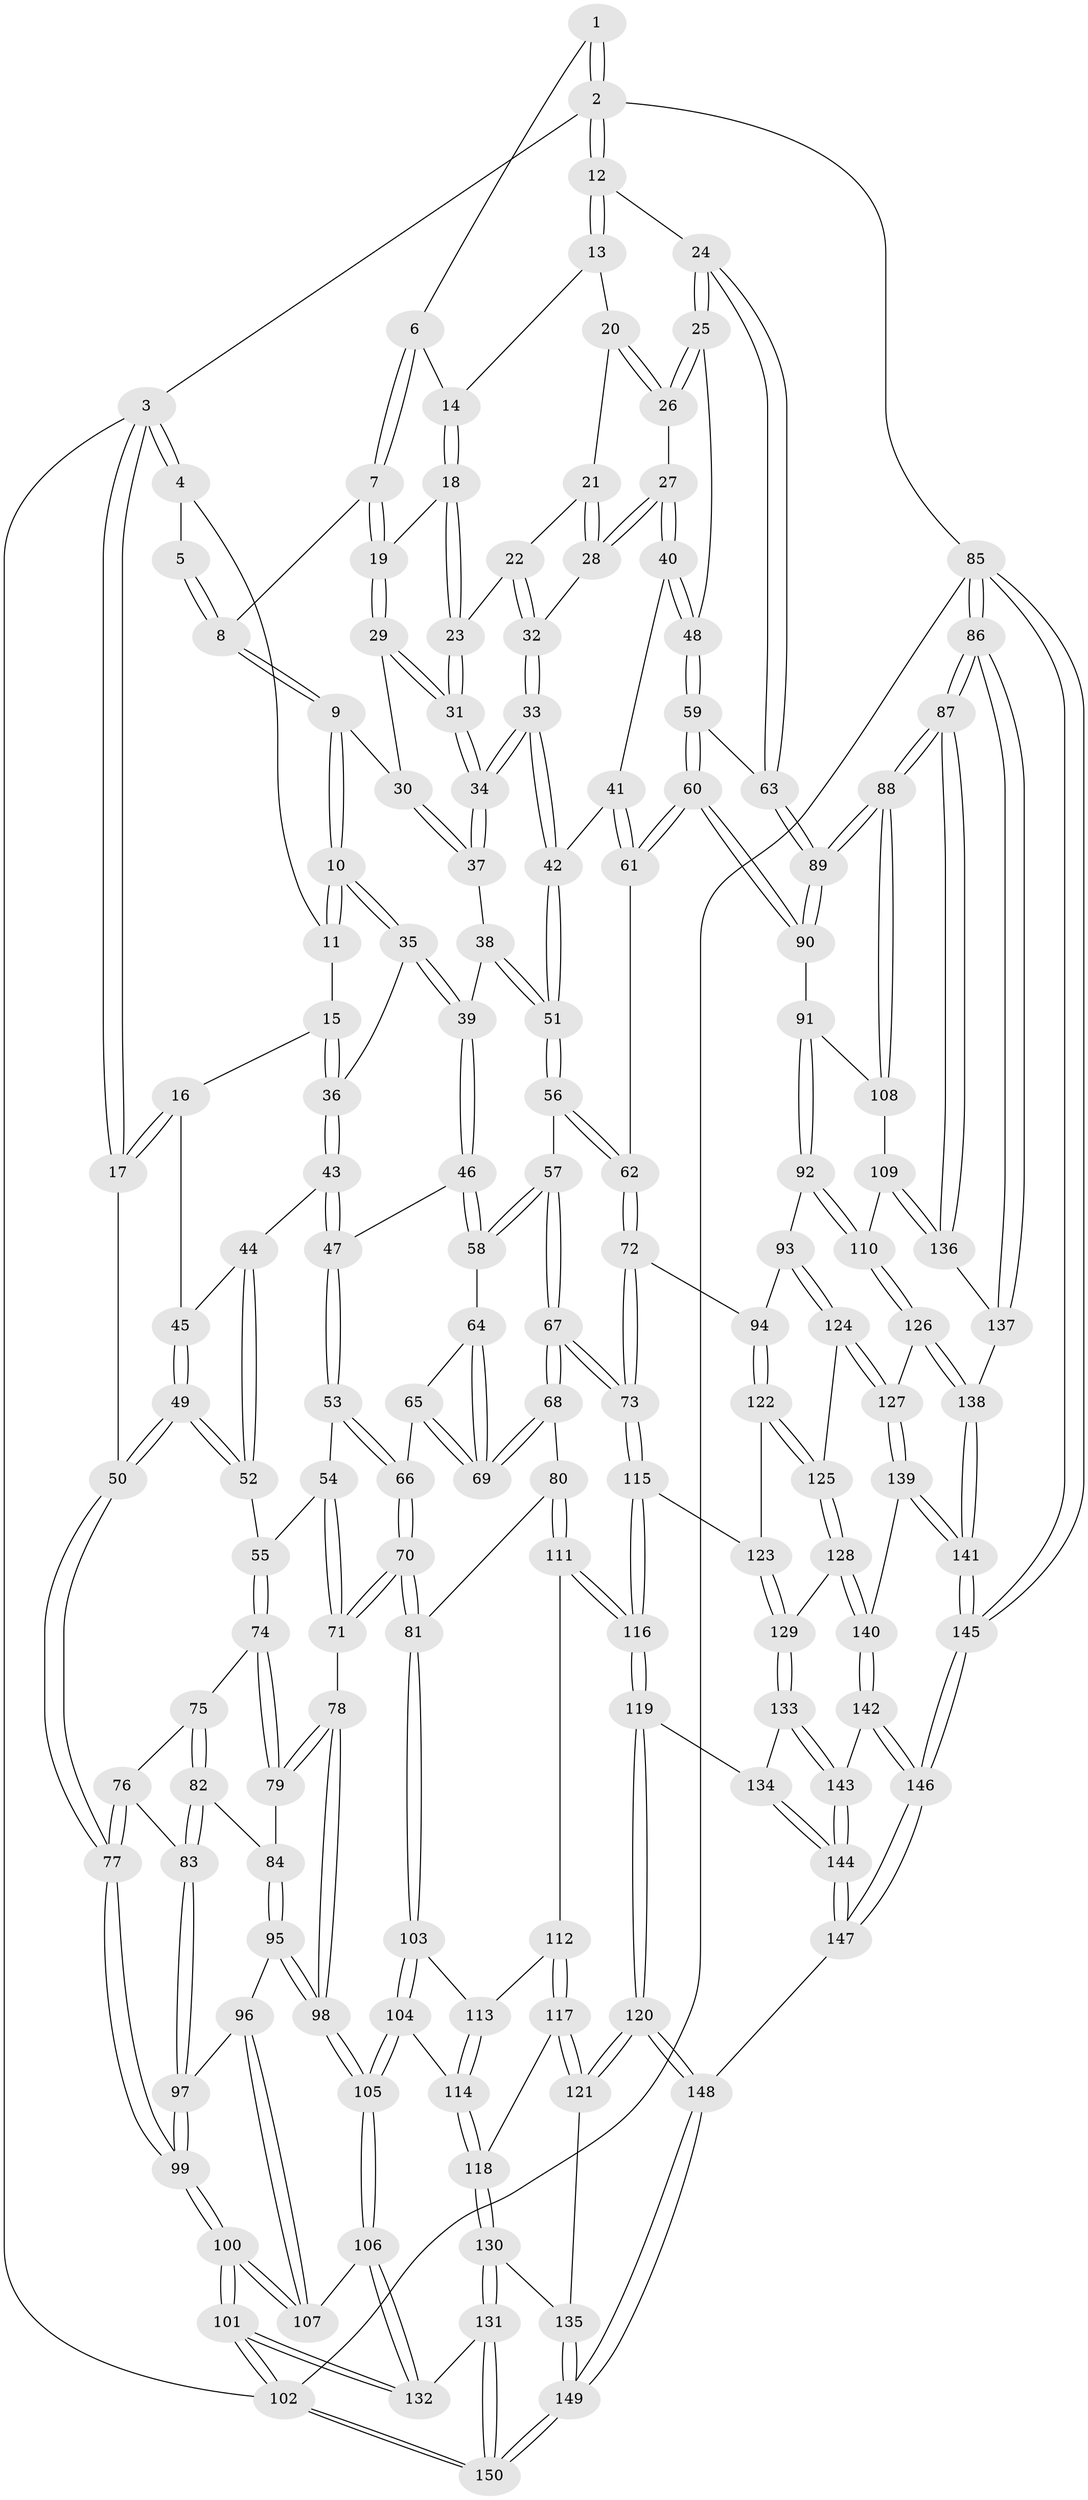 // Generated by graph-tools (version 1.1) at 2025/16/03/09/25 04:16:46]
// undirected, 150 vertices, 372 edges
graph export_dot {
graph [start="1"]
  node [color=gray90,style=filled];
  1 [pos="+0.7583942119224901+0"];
  2 [pos="+1+0"];
  3 [pos="+0+0"];
  4 [pos="+0.21600765956238627+0"];
  5 [pos="+0.5416206561418778+0"];
  6 [pos="+0.7216154798042589+0"];
  7 [pos="+0.5714963315650244+0.08400013791712618"];
  8 [pos="+0.5237042228950799+0.044302329240504826"];
  9 [pos="+0.4105735546443055+0.12557001747403923"];
  10 [pos="+0.34896767817876057+0.1282043496133436"];
  11 [pos="+0.23265462279401358+0"];
  12 [pos="+1+0.07559279567257135"];
  13 [pos="+0.7753777507145491+0.08238904797945666"];
  14 [pos="+0.721973617227455+0.020819035349684847"];
  15 [pos="+0.16602557104050258+0.1462617834280872"];
  16 [pos="+0.10193506169579272+0.1594331609320754"];
  17 [pos="+0+0"];
  18 [pos="+0.6821233684580044+0.09599321785782015"];
  19 [pos="+0.5826705750086429+0.0975990882901485"];
  20 [pos="+0.7631884899589906+0.12769571585660225"];
  21 [pos="+0.7438437358985344+0.13205083270958395"];
  22 [pos="+0.705868251003504+0.13417077209433736"];
  23 [pos="+0.6993945513535756+0.13207728316338704"];
  24 [pos="+1+0.09371597686770698"];
  25 [pos="+1+0.2087167116335617"];
  26 [pos="+0.8390433136270333+0.19677053845016815"];
  27 [pos="+0.8028628978805216+0.2080183022610333"];
  28 [pos="+0.7542544339809936+0.2049686064324382"];
  29 [pos="+0.5885367795625135+0.1772746823847201"];
  30 [pos="+0.4570404717862424+0.17418422768257932"];
  31 [pos="+0.6235913259230251+0.2547555556711566"];
  32 [pos="+0.7456253686265141+0.205569744525194"];
  33 [pos="+0.6317303916811512+0.26989905622739635"];
  34 [pos="+0.6240526774682755+0.2597418242302173"];
  35 [pos="+0.3370816577662677+0.14521103434479346"];
  36 [pos="+0.27181219044064053+0.17963954742665122"];
  37 [pos="+0.49601422726879346+0.26224311174318854"];
  38 [pos="+0.45673540448650474+0.3060675063178188"];
  39 [pos="+0.3947773083497877+0.3257511731319516"];
  40 [pos="+0.7104031588684055+0.34447497976432856"];
  41 [pos="+0.670130070556561+0.3468639433077256"];
  42 [pos="+0.6570853062792258+0.34277055265593265"];
  43 [pos="+0.22524872028805765+0.2979321308517889"];
  44 [pos="+0.16583660742394887+0.3056333416041761"];
  45 [pos="+0.1256106795764145+0.25716982910693115"];
  46 [pos="+0.3788151343677572+0.35193194264146915"];
  47 [pos="+0.3016536472445224+0.3832429845975341"];
  48 [pos="+0.8502482328837598+0.36783962955124694"];
  49 [pos="+0+0.3534676528212782"];
  50 [pos="+0+0.3474088037947886"];
  51 [pos="+0.5755546773260478+0.424831585150295"];
  52 [pos="+0.08157737727999155+0.4151858946332977"];
  53 [pos="+0.28301714057601257+0.4376203771122477"];
  54 [pos="+0.1684381667435112+0.45648951812246946"];
  55 [pos="+0.10437119173962404+0.44249694998004446"];
  56 [pos="+0.5721179095336029+0.43178947074121143"];
  57 [pos="+0.5259884300192244+0.452217583342939"];
  58 [pos="+0.4559265966861842+0.4432701334740014"];
  59 [pos="+0.8509975691741866+0.4968715801105303"];
  60 [pos="+0.8455637452240702+0.5455676053123494"];
  61 [pos="+0.7405399630522714+0.5058969461565492"];
  62 [pos="+0.6316290977140522+0.5437693029815582"];
  63 [pos="+1+0.29989375286994724"];
  64 [pos="+0.42712788262474216+0.47521855708018507"];
  65 [pos="+0.3064822435348857+0.47071789937579733"];
  66 [pos="+0.29340146240550397+0.46418090750937596"];
  67 [pos="+0.4653376304569945+0.6512389651774005"];
  68 [pos="+0.4226384965237215+0.6281705817278891"];
  69 [pos="+0.4059984235568406+0.5650514498623401"];
  70 [pos="+0.25743752476954584+0.6084253872170402"];
  71 [pos="+0.21257106912075074+0.5984944549516273"];
  72 [pos="+0.622272807639706+0.5989900101054647"];
  73 [pos="+0.4798119894644077+0.6678878580732578"];
  74 [pos="+0.10058462529651063+0.4858790123556553"];
  75 [pos="+0.07428048217435003+0.5238266987676612"];
  76 [pos="+0.03753095936341882+0.5374060635414692"];
  77 [pos="+0+0.3624793414135362"];
  78 [pos="+0.1959077596019478+0.6006790561137645"];
  79 [pos="+0.13808481620309576+0.5732826604302335"];
  80 [pos="+0.3055469940590211+0.6343198313615094"];
  81 [pos="+0.27733259332199883+0.6324555459647097"];
  82 [pos="+0.05908145010186532+0.6023972224929172"];
  83 [pos="+0+0.6029730261584024"];
  84 [pos="+0.07245151116963548+0.6095769296002272"];
  85 [pos="+1+1"];
  86 [pos="+1+1"];
  87 [pos="+1+0.726996565130883"];
  88 [pos="+1+0.7071825297758613"];
  89 [pos="+1+0.4786957124184541"];
  90 [pos="+0.8463938155191741+0.5473869843738546"];
  91 [pos="+0.8440746231360491+0.5774771847206769"];
  92 [pos="+0.7998645019436955+0.6451017149913235"];
  93 [pos="+0.7403571804060948+0.6741122455075302"];
  94 [pos="+0.7209602376841802+0.6714115836936048"];
  95 [pos="+0.08999213790045821+0.65041466095603"];
  96 [pos="+0.07117793457731997+0.6745021054352359"];
  97 [pos="+0+0.6200421710363336"];
  98 [pos="+0.13535583862166795+0.6634003759933372"];
  99 [pos="+0+0.6373567107513919"];
  100 [pos="+0+0.7482759332337242"];
  101 [pos="+0+0.8821660030356454"];
  102 [pos="+0+1"];
  103 [pos="+0.27357726076839334+0.643046947747634"];
  104 [pos="+0.1897766847363492+0.7521627055758999"];
  105 [pos="+0.16031973207255365+0.7648397581792833"];
  106 [pos="+0.14293954084716642+0.78570997716729"];
  107 [pos="+0.05578209758308108+0.7262729033015445"];
  108 [pos="+0.9561491329851944+0.6540946175292287"];
  109 [pos="+0.8942463663512481+0.777901655398789"];
  110 [pos="+0.8836206668223888+0.775218342136299"];
  111 [pos="+0.341715282746491+0.7401855253233133"];
  112 [pos="+0.3087944369895288+0.7467045415404435"];
  113 [pos="+0.28821212172538063+0.7023340484159624"];
  114 [pos="+0.26232511011813936+0.779373365728573"];
  115 [pos="+0.48253859776883457+0.6952819991809521"];
  116 [pos="+0.4612919264561492+0.7823039057122558"];
  117 [pos="+0.2948612863078341+0.796862813424556"];
  118 [pos="+0.27540837479682223+0.7878557669433419"];
  119 [pos="+0.4561762974312324+0.8507526232375794"];
  120 [pos="+0.40249099477292105+0.907963788781359"];
  121 [pos="+0.3673137314844554+0.8967909151451757"];
  122 [pos="+0.640160730851947+0.7385208178396054"];
  123 [pos="+0.6269435083466808+0.7417800704470638"];
  124 [pos="+0.7450369982162773+0.8161961654558608"];
  125 [pos="+0.6972602175603269+0.8324901441810895"];
  126 [pos="+0.8022942842607241+0.829490288733979"];
  127 [pos="+0.7580229692256636+0.8238226574482292"];
  128 [pos="+0.6951330597159273+0.8341433664096418"];
  129 [pos="+0.603828318523826+0.8624113929782425"];
  130 [pos="+0.15501606607501175+0.8951327467042771"];
  131 [pos="+0.13447667931519625+0.8933504635771071"];
  132 [pos="+0.12665462963402355+0.8846363124414773"];
  133 [pos="+0.591697327989364+0.8711109586871074"];
  134 [pos="+0.5676655749333684+0.8728396785066289"];
  135 [pos="+0.2323626611956233+0.9057933996326657"];
  136 [pos="+0.9435988722280911+0.8103824798721767"];
  137 [pos="+0.9301267999553199+0.8742474551903315"];
  138 [pos="+0.8665371537054484+0.9517821718539279"];
  139 [pos="+0.756009741968687+0.9238679981022723"];
  140 [pos="+0.7076521740034301+0.9363191206953891"];
  141 [pos="+0.8588566429982545+0.9865005464527278"];
  142 [pos="+0.6785207414094003+0.9657332031496259"];
  143 [pos="+0.6388092074438343+0.9264799660948675"];
  144 [pos="+0.5846961890525676+0.9961190850956361"];
  145 [pos="+0.9144457403008939+1"];
  146 [pos="+0.6850411381294766+1"];
  147 [pos="+0.5932749156700338+1"];
  148 [pos="+0.42369834806836437+1"];
  149 [pos="+0.2753225900660991+1"];
  150 [pos="+0.1271038794652379+1"];
  1 -- 2;
  1 -- 2;
  1 -- 6;
  2 -- 3;
  2 -- 12;
  2 -- 12;
  2 -- 85;
  3 -- 4;
  3 -- 4;
  3 -- 17;
  3 -- 17;
  3 -- 102;
  4 -- 5;
  4 -- 11;
  5 -- 8;
  5 -- 8;
  6 -- 7;
  6 -- 7;
  6 -- 14;
  7 -- 8;
  7 -- 19;
  7 -- 19;
  8 -- 9;
  8 -- 9;
  9 -- 10;
  9 -- 10;
  9 -- 30;
  10 -- 11;
  10 -- 11;
  10 -- 35;
  10 -- 35;
  11 -- 15;
  12 -- 13;
  12 -- 13;
  12 -- 24;
  13 -- 14;
  13 -- 20;
  14 -- 18;
  14 -- 18;
  15 -- 16;
  15 -- 36;
  15 -- 36;
  16 -- 17;
  16 -- 17;
  16 -- 45;
  17 -- 50;
  18 -- 19;
  18 -- 23;
  18 -- 23;
  19 -- 29;
  19 -- 29;
  20 -- 21;
  20 -- 26;
  20 -- 26;
  21 -- 22;
  21 -- 28;
  21 -- 28;
  22 -- 23;
  22 -- 32;
  22 -- 32;
  23 -- 31;
  23 -- 31;
  24 -- 25;
  24 -- 25;
  24 -- 63;
  24 -- 63;
  25 -- 26;
  25 -- 26;
  25 -- 48;
  26 -- 27;
  27 -- 28;
  27 -- 28;
  27 -- 40;
  27 -- 40;
  28 -- 32;
  29 -- 30;
  29 -- 31;
  29 -- 31;
  30 -- 37;
  30 -- 37;
  31 -- 34;
  31 -- 34;
  32 -- 33;
  32 -- 33;
  33 -- 34;
  33 -- 34;
  33 -- 42;
  33 -- 42;
  34 -- 37;
  34 -- 37;
  35 -- 36;
  35 -- 39;
  35 -- 39;
  36 -- 43;
  36 -- 43;
  37 -- 38;
  38 -- 39;
  38 -- 51;
  38 -- 51;
  39 -- 46;
  39 -- 46;
  40 -- 41;
  40 -- 48;
  40 -- 48;
  41 -- 42;
  41 -- 61;
  41 -- 61;
  42 -- 51;
  42 -- 51;
  43 -- 44;
  43 -- 47;
  43 -- 47;
  44 -- 45;
  44 -- 52;
  44 -- 52;
  45 -- 49;
  45 -- 49;
  46 -- 47;
  46 -- 58;
  46 -- 58;
  47 -- 53;
  47 -- 53;
  48 -- 59;
  48 -- 59;
  49 -- 50;
  49 -- 50;
  49 -- 52;
  49 -- 52;
  50 -- 77;
  50 -- 77;
  51 -- 56;
  51 -- 56;
  52 -- 55;
  53 -- 54;
  53 -- 66;
  53 -- 66;
  54 -- 55;
  54 -- 71;
  54 -- 71;
  55 -- 74;
  55 -- 74;
  56 -- 57;
  56 -- 62;
  56 -- 62;
  57 -- 58;
  57 -- 58;
  57 -- 67;
  57 -- 67;
  58 -- 64;
  59 -- 60;
  59 -- 60;
  59 -- 63;
  60 -- 61;
  60 -- 61;
  60 -- 90;
  60 -- 90;
  61 -- 62;
  62 -- 72;
  62 -- 72;
  63 -- 89;
  63 -- 89;
  64 -- 65;
  64 -- 69;
  64 -- 69;
  65 -- 66;
  65 -- 69;
  65 -- 69;
  66 -- 70;
  66 -- 70;
  67 -- 68;
  67 -- 68;
  67 -- 73;
  67 -- 73;
  68 -- 69;
  68 -- 69;
  68 -- 80;
  70 -- 71;
  70 -- 71;
  70 -- 81;
  70 -- 81;
  71 -- 78;
  72 -- 73;
  72 -- 73;
  72 -- 94;
  73 -- 115;
  73 -- 115;
  74 -- 75;
  74 -- 79;
  74 -- 79;
  75 -- 76;
  75 -- 82;
  75 -- 82;
  76 -- 77;
  76 -- 77;
  76 -- 83;
  77 -- 99;
  77 -- 99;
  78 -- 79;
  78 -- 79;
  78 -- 98;
  78 -- 98;
  79 -- 84;
  80 -- 81;
  80 -- 111;
  80 -- 111;
  81 -- 103;
  81 -- 103;
  82 -- 83;
  82 -- 83;
  82 -- 84;
  83 -- 97;
  83 -- 97;
  84 -- 95;
  84 -- 95;
  85 -- 86;
  85 -- 86;
  85 -- 145;
  85 -- 145;
  85 -- 102;
  86 -- 87;
  86 -- 87;
  86 -- 137;
  86 -- 137;
  87 -- 88;
  87 -- 88;
  87 -- 136;
  87 -- 136;
  88 -- 89;
  88 -- 89;
  88 -- 108;
  88 -- 108;
  89 -- 90;
  89 -- 90;
  90 -- 91;
  91 -- 92;
  91 -- 92;
  91 -- 108;
  92 -- 93;
  92 -- 110;
  92 -- 110;
  93 -- 94;
  93 -- 124;
  93 -- 124;
  94 -- 122;
  94 -- 122;
  95 -- 96;
  95 -- 98;
  95 -- 98;
  96 -- 97;
  96 -- 107;
  96 -- 107;
  97 -- 99;
  97 -- 99;
  98 -- 105;
  98 -- 105;
  99 -- 100;
  99 -- 100;
  100 -- 101;
  100 -- 101;
  100 -- 107;
  100 -- 107;
  101 -- 102;
  101 -- 102;
  101 -- 132;
  101 -- 132;
  102 -- 150;
  102 -- 150;
  103 -- 104;
  103 -- 104;
  103 -- 113;
  104 -- 105;
  104 -- 105;
  104 -- 114;
  105 -- 106;
  105 -- 106;
  106 -- 107;
  106 -- 132;
  106 -- 132;
  108 -- 109;
  109 -- 110;
  109 -- 136;
  109 -- 136;
  110 -- 126;
  110 -- 126;
  111 -- 112;
  111 -- 116;
  111 -- 116;
  112 -- 113;
  112 -- 117;
  112 -- 117;
  113 -- 114;
  113 -- 114;
  114 -- 118;
  114 -- 118;
  115 -- 116;
  115 -- 116;
  115 -- 123;
  116 -- 119;
  116 -- 119;
  117 -- 118;
  117 -- 121;
  117 -- 121;
  118 -- 130;
  118 -- 130;
  119 -- 120;
  119 -- 120;
  119 -- 134;
  120 -- 121;
  120 -- 121;
  120 -- 148;
  120 -- 148;
  121 -- 135;
  122 -- 123;
  122 -- 125;
  122 -- 125;
  123 -- 129;
  123 -- 129;
  124 -- 125;
  124 -- 127;
  124 -- 127;
  125 -- 128;
  125 -- 128;
  126 -- 127;
  126 -- 138;
  126 -- 138;
  127 -- 139;
  127 -- 139;
  128 -- 129;
  128 -- 140;
  128 -- 140;
  129 -- 133;
  129 -- 133;
  130 -- 131;
  130 -- 131;
  130 -- 135;
  131 -- 132;
  131 -- 150;
  131 -- 150;
  133 -- 134;
  133 -- 143;
  133 -- 143;
  134 -- 144;
  134 -- 144;
  135 -- 149;
  135 -- 149;
  136 -- 137;
  137 -- 138;
  138 -- 141;
  138 -- 141;
  139 -- 140;
  139 -- 141;
  139 -- 141;
  140 -- 142;
  140 -- 142;
  141 -- 145;
  141 -- 145;
  142 -- 143;
  142 -- 146;
  142 -- 146;
  143 -- 144;
  143 -- 144;
  144 -- 147;
  144 -- 147;
  145 -- 146;
  145 -- 146;
  146 -- 147;
  146 -- 147;
  147 -- 148;
  148 -- 149;
  148 -- 149;
  149 -- 150;
  149 -- 150;
}
